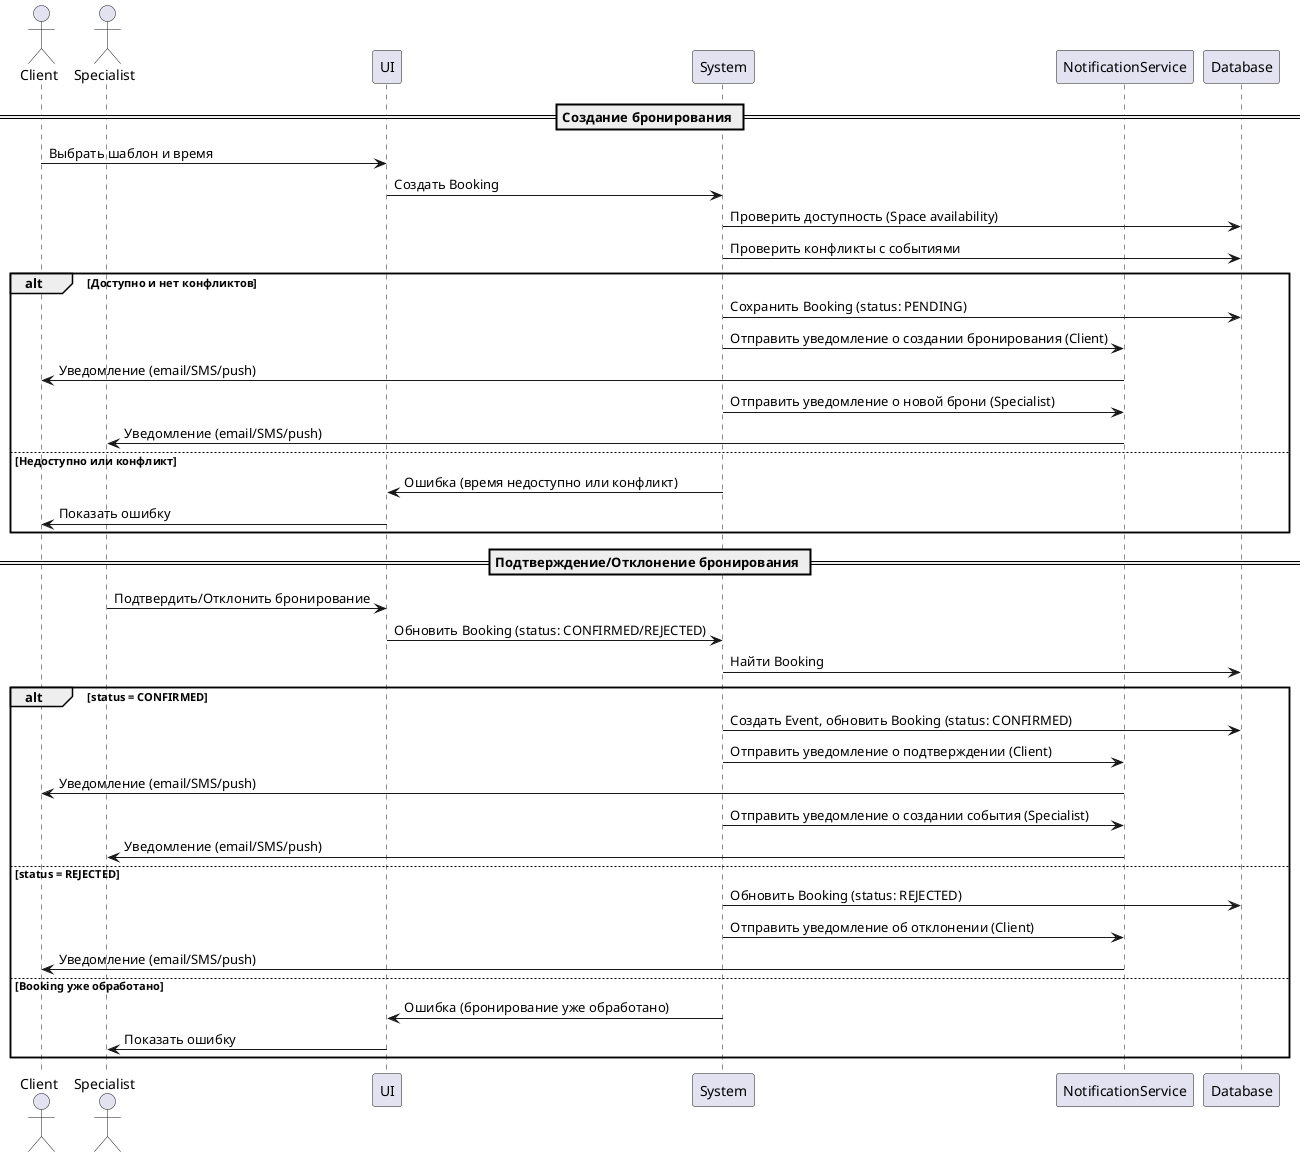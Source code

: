 @startuml
actor Client
actor Specialist
participant "UI" as UI
participant "System" as System
participant "NotificationService" as NS
participant "Database" as DB

== Создание бронирования ==
Client -> UI: Выбрать шаблон и время
UI -> System: Создать Booking
System -> DB: Проверить доступность (Space availability)
System -> DB: Проверить конфликты с событиями
alt Доступно и нет конфликтов
  System -> DB: Сохранить Booking (status: PENDING)
  System -> NS: Отправить уведомление о создании бронирования (Client)
  NS -> Client: Уведомление (email/SMS/push)
  System -> NS: Отправить уведомление о новой брони (Specialist)
  NS -> Specialist: Уведомление (email/SMS/push)
else Недоступно или конфликт
  System -> UI: Ошибка (время недоступно или конфликт)
  UI -> Client: Показать ошибку
end alt

== Подтверждение/Отклонение бронирования ==
Specialist -> UI: Подтвердить/Отклонить бронирование
UI -> System: Обновить Booking (status: CONFIRMED/REJECTED)
System -> DB: Найти Booking
alt status = CONFIRMED
  System -> DB: Создать Event, обновить Booking (status: CONFIRMED)
  System -> NS: Отправить уведомление о подтверждении (Client)
  NS -> Client: Уведомление (email/SMS/push)
  System -> NS: Отправить уведомление о создании события (Specialist)
  NS -> Specialist: Уведомление (email/SMS/push)
else status = REJECTED
  System -> DB: Обновить Booking (status: REJECTED)
  System -> NS: Отправить уведомление об отклонении (Client)
  NS -> Client: Уведомление (email/SMS/push)
else Booking уже обработано
  System -> UI: Ошибка (бронирование уже обработано)
  UI -> Specialist: Показать ошибку
end alt

@enduml